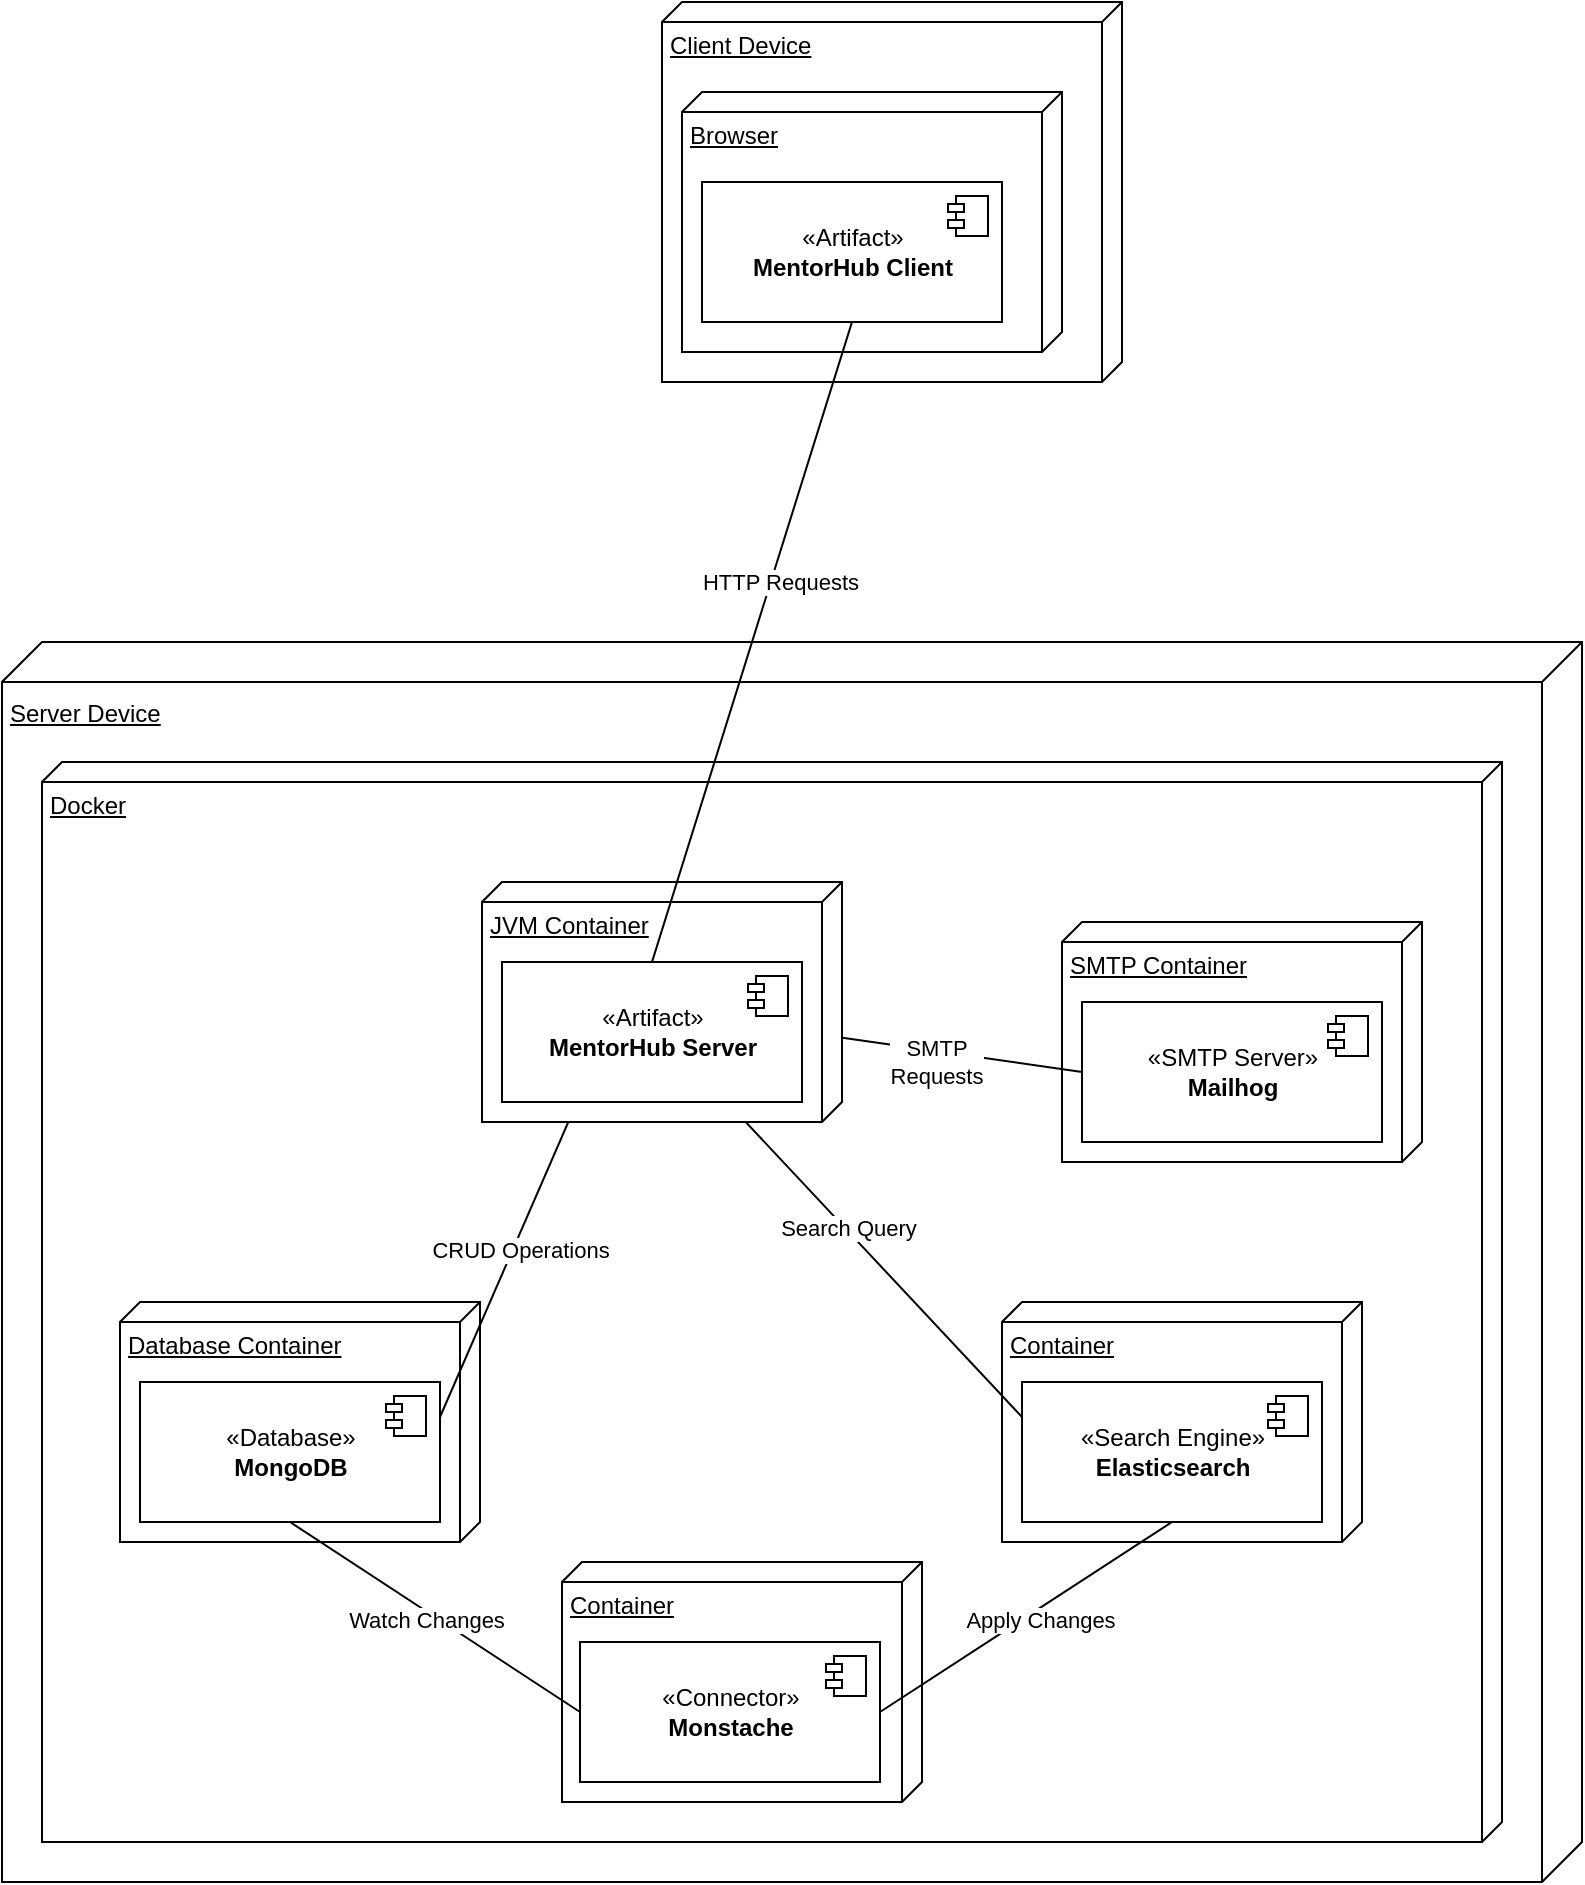 <mxfile version="14.8.0" type="device"><diagram id="QaQXf-RbiwzzzsQBQaK4" name="Page-2"><mxGraphModel dx="2031" dy="2258" grid="1" gridSize="10" guides="1" tooltips="1" connect="1" arrows="1" fold="1" page="1" pageScale="1" pageWidth="827" pageHeight="1169" math="0" shadow="0"><root><mxCell id="3KTELKAaed9P_hZWTEls-0"/><mxCell id="3KTELKAaed9P_hZWTEls-1" parent="3KTELKAaed9P_hZWTEls-0"/><mxCell id="3KTELKAaed9P_hZWTEls-59" value="" style="group" vertex="1" connectable="0" parent="3KTELKAaed9P_hZWTEls-1"><mxGeometry x="19" y="-1055" width="790" height="940" as="geometry"/></mxCell><mxCell id="3KTELKAaed9P_hZWTEls-58" value="&lt;br&gt;Server Device" style="verticalAlign=top;align=left;spacingTop=8;spacingLeft=2;spacingRight=12;shape=cube;size=20;direction=south;fontStyle=4;html=1;" vertex="1" parent="3KTELKAaed9P_hZWTEls-59"><mxGeometry y="320" width="790" height="620" as="geometry"/></mxCell><mxCell id="3KTELKAaed9P_hZWTEls-41" value="Docker" style="verticalAlign=top;align=left;spacingTop=8;spacingLeft=2;spacingRight=12;shape=cube;size=10;direction=south;fontStyle=4;html=1;" vertex="1" parent="3KTELKAaed9P_hZWTEls-59"><mxGeometry x="20" y="380" width="730" height="540" as="geometry"/></mxCell><mxCell id="3KTELKAaed9P_hZWTEls-47" value="" style="group" vertex="1" connectable="0" parent="3KTELKAaed9P_hZWTEls-59"><mxGeometry x="330" width="230" height="190" as="geometry"/></mxCell><mxCell id="3KTELKAaed9P_hZWTEls-43" value="Client Device" style="verticalAlign=top;align=left;spacingTop=8;spacingLeft=2;spacingRight=12;shape=cube;size=10;direction=south;fontStyle=4;html=1;" vertex="1" parent="3KTELKAaed9P_hZWTEls-47"><mxGeometry width="230" height="190" as="geometry"/></mxCell><mxCell id="3KTELKAaed9P_hZWTEls-46" value="Browser" style="verticalAlign=top;align=left;spacingTop=8;spacingLeft=2;spacingRight=12;shape=cube;size=10;direction=south;fontStyle=4;html=1;" vertex="1" parent="3KTELKAaed9P_hZWTEls-47"><mxGeometry x="10" y="45" width="190" height="130" as="geometry"/></mxCell><mxCell id="3KTELKAaed9P_hZWTEls-44" value="«Artifact»&lt;br&gt;&lt;b&gt;MentorHub Client&lt;/b&gt;" style="html=1;dropTarget=0;" vertex="1" parent="3KTELKAaed9P_hZWTEls-47"><mxGeometry x="20" y="90" width="150" height="70" as="geometry"/></mxCell><mxCell id="3KTELKAaed9P_hZWTEls-45" value="" style="shape=module;jettyWidth=8;jettyHeight=4;" vertex="1" parent="3KTELKAaed9P_hZWTEls-44"><mxGeometry x="1" width="20" height="20" relative="1" as="geometry"><mxPoint x="-27" y="7" as="offset"/></mxGeometry></mxCell><mxCell id="3KTELKAaed9P_hZWTEls-7" value="" style="group" vertex="1" connectable="0" parent="3KTELKAaed9P_hZWTEls-59"><mxGeometry x="500" y="650" width="180" height="120" as="geometry"/></mxCell><mxCell id="3KTELKAaed9P_hZWTEls-4" value="Container" style="verticalAlign=top;align=left;spacingTop=8;spacingLeft=2;spacingRight=12;shape=cube;size=10;direction=south;fontStyle=4;html=1;" vertex="1" parent="3KTELKAaed9P_hZWTEls-7"><mxGeometry width="180" height="120" as="geometry"/></mxCell><mxCell id="3KTELKAaed9P_hZWTEls-18" value="«Search Engine»&lt;br&gt;&lt;b&gt;Elasticsearch&lt;/b&gt;" style="html=1;dropTarget=0;" vertex="1" parent="3KTELKAaed9P_hZWTEls-7"><mxGeometry x="10" y="40" width="150" height="70" as="geometry"/></mxCell><mxCell id="3KTELKAaed9P_hZWTEls-19" value="" style="shape=module;jettyWidth=8;jettyHeight=4;" vertex="1" parent="3KTELKAaed9P_hZWTEls-18"><mxGeometry x="1" width="20" height="20" relative="1" as="geometry"><mxPoint x="-27" y="7" as="offset"/></mxGeometry></mxCell><mxCell id="3KTELKAaed9P_hZWTEls-10" value="" style="group" vertex="1" connectable="0" parent="3KTELKAaed9P_hZWTEls-59"><mxGeometry x="280" y="780" width="180" height="120" as="geometry"/></mxCell><mxCell id="3KTELKAaed9P_hZWTEls-8" value="Container" style="verticalAlign=top;align=left;spacingTop=8;spacingLeft=2;spacingRight=12;shape=cube;size=10;direction=south;fontStyle=4;html=1;" vertex="1" parent="3KTELKAaed9P_hZWTEls-10"><mxGeometry width="180" height="120" as="geometry"/></mxCell><mxCell id="3KTELKAaed9P_hZWTEls-20" value="«Connector»&lt;br&gt;&lt;b&gt;Monstache&lt;/b&gt;" style="html=1;dropTarget=0;" vertex="1" parent="3KTELKAaed9P_hZWTEls-10"><mxGeometry x="9" y="40" width="150" height="70" as="geometry"/></mxCell><mxCell id="3KTELKAaed9P_hZWTEls-21" value="" style="shape=module;jettyWidth=8;jettyHeight=4;" vertex="1" parent="3KTELKAaed9P_hZWTEls-20"><mxGeometry x="1" width="20" height="20" relative="1" as="geometry"><mxPoint x="-27" y="7" as="offset"/></mxGeometry></mxCell><mxCell id="3KTELKAaed9P_hZWTEls-24" value="" style="group" vertex="1" connectable="0" parent="3KTELKAaed9P_hZWTEls-59"><mxGeometry x="59" y="650" width="180" height="120" as="geometry"/></mxCell><mxCell id="3KTELKAaed9P_hZWTEls-2" value="Database Container" style="verticalAlign=top;align=left;spacingTop=8;spacingLeft=2;spacingRight=12;shape=cube;size=10;direction=south;fontStyle=4;html=1;" vertex="1" parent="3KTELKAaed9P_hZWTEls-24"><mxGeometry width="180" height="120" as="geometry"/></mxCell><mxCell id="3KTELKAaed9P_hZWTEls-22" value="«Database»&lt;br&gt;&lt;b&gt;MongoDB&lt;/b&gt;" style="html=1;dropTarget=0;" vertex="1" parent="3KTELKAaed9P_hZWTEls-24"><mxGeometry x="10" y="40" width="150" height="70" as="geometry"/></mxCell><mxCell id="3KTELKAaed9P_hZWTEls-23" value="" style="shape=module;jettyWidth=8;jettyHeight=4;" vertex="1" parent="3KTELKAaed9P_hZWTEls-22"><mxGeometry x="1" width="20" height="20" relative="1" as="geometry"><mxPoint x="-27" y="7" as="offset"/></mxGeometry></mxCell><mxCell id="3KTELKAaed9P_hZWTEls-32" value="" style="group" vertex="1" connectable="0" parent="3KTELKAaed9P_hZWTEls-59"><mxGeometry x="530" y="460" width="180" height="120" as="geometry"/></mxCell><mxCell id="3KTELKAaed9P_hZWTEls-28" value="SMTP Container" style="verticalAlign=top;align=left;spacingTop=8;spacingLeft=2;spacingRight=12;shape=cube;size=10;direction=south;fontStyle=4;html=1;" vertex="1" parent="3KTELKAaed9P_hZWTEls-32"><mxGeometry width="180" height="120" as="geometry"/></mxCell><mxCell id="3KTELKAaed9P_hZWTEls-29" value="«SMTP Server»&lt;br&gt;&lt;b&gt;Mailhog&lt;/b&gt;" style="html=1;dropTarget=0;" vertex="1" parent="3KTELKAaed9P_hZWTEls-32"><mxGeometry x="10" y="40" width="150" height="70" as="geometry"/></mxCell><mxCell id="3KTELKAaed9P_hZWTEls-30" value="" style="shape=module;jettyWidth=8;jettyHeight=4;" vertex="1" parent="3KTELKAaed9P_hZWTEls-29"><mxGeometry x="1" width="20" height="20" relative="1" as="geometry"><mxPoint x="-27" y="7" as="offset"/></mxGeometry></mxCell><mxCell id="3KTELKAaed9P_hZWTEls-36" style="rounded=0;sketch=0;jumpStyle=none;orthogonalLoop=1;jettySize=auto;html=1;entryX=0;entryY=0.5;entryDx=0;entryDy=0;startArrow=none;startFill=0;endArrow=none;endFill=0;strokeColor=#000000;exitX=0.5;exitY=1;exitDx=0;exitDy=0;" edge="1" parent="3KTELKAaed9P_hZWTEls-59" source="3KTELKAaed9P_hZWTEls-22" target="3KTELKAaed9P_hZWTEls-20"><mxGeometry x="59" y="440" as="geometry"/></mxCell><mxCell id="3KTELKAaed9P_hZWTEls-52" value="Watch Changes" style="edgeLabel;html=1;align=center;verticalAlign=middle;resizable=0;points=[];" vertex="1" connectable="0" parent="3KTELKAaed9P_hZWTEls-36"><mxGeometry x="-0.034" y="-4" relative="1" as="geometry"><mxPoint as="offset"/></mxGeometry></mxCell><mxCell id="3KTELKAaed9P_hZWTEls-37" style="rounded=0;sketch=0;jumpStyle=none;orthogonalLoop=1;jettySize=auto;html=1;entryX=1;entryY=0.5;entryDx=0;entryDy=0;startArrow=none;startFill=0;endArrow=none;endFill=0;strokeColor=#000000;exitX=0.5;exitY=1;exitDx=0;exitDy=0;" edge="1" parent="3KTELKAaed9P_hZWTEls-59" source="3KTELKAaed9P_hZWTEls-18" target="3KTELKAaed9P_hZWTEls-20"><mxGeometry x="59" y="440" as="geometry"/></mxCell><mxCell id="3KTELKAaed9P_hZWTEls-53" value="Apply Changes" style="edgeLabel;html=1;align=center;verticalAlign=middle;resizable=0;points=[];" vertex="1" connectable="0" parent="3KTELKAaed9P_hZWTEls-37"><mxGeometry x="-0.058" y="5" relative="1" as="geometry"><mxPoint as="offset"/></mxGeometry></mxCell><mxCell id="3KTELKAaed9P_hZWTEls-38" style="rounded=0;sketch=0;jumpStyle=none;orthogonalLoop=1;jettySize=auto;html=1;exitX=0.25;exitY=1;exitDx=0;exitDy=0;entryX=1;entryY=0.25;entryDx=0;entryDy=0;startArrow=none;startFill=0;endArrow=none;endFill=0;strokeColor=#000000;" edge="1" parent="3KTELKAaed9P_hZWTEls-59" source="3KTELKAaed9P_hZWTEls-16" target="3KTELKAaed9P_hZWTEls-22"><mxGeometry x="59" y="440" as="geometry"/></mxCell><mxCell id="3KTELKAaed9P_hZWTEls-50" value="CRUD Operations" style="edgeLabel;html=1;align=center;verticalAlign=middle;resizable=0;points=[];" vertex="1" connectable="0" parent="3KTELKAaed9P_hZWTEls-38"><mxGeometry x="-0.076" y="3" relative="1" as="geometry"><mxPoint as="offset"/></mxGeometry></mxCell><mxCell id="3KTELKAaed9P_hZWTEls-39" style="rounded=0;sketch=0;jumpStyle=none;orthogonalLoop=1;jettySize=auto;html=1;exitX=0.75;exitY=1;exitDx=0;exitDy=0;entryX=0;entryY=0.25;entryDx=0;entryDy=0;startArrow=none;startFill=0;endArrow=none;endFill=0;strokeColor=#000000;" edge="1" parent="3KTELKAaed9P_hZWTEls-59" source="3KTELKAaed9P_hZWTEls-16" target="3KTELKAaed9P_hZWTEls-18"><mxGeometry x="59" y="440" as="geometry"/></mxCell><mxCell id="3KTELKAaed9P_hZWTEls-51" value="Search Query" style="edgeLabel;html=1;align=center;verticalAlign=middle;resizable=0;points=[];" vertex="1" connectable="0" parent="3KTELKAaed9P_hZWTEls-39"><mxGeometry x="-0.2" y="1" relative="1" as="geometry"><mxPoint as="offset"/></mxGeometry></mxCell><mxCell id="3KTELKAaed9P_hZWTEls-40" style="rounded=0;sketch=0;jumpStyle=none;orthogonalLoop=1;jettySize=auto;html=1;entryX=0;entryY=0.5;entryDx=0;entryDy=0;startArrow=none;startFill=0;endArrow=none;endFill=0;strokeColor=#000000;exitX=1;exitY=0.5;exitDx=0;exitDy=0;" edge="1" parent="3KTELKAaed9P_hZWTEls-59" source="3KTELKAaed9P_hZWTEls-16" target="3KTELKAaed9P_hZWTEls-29"><mxGeometry x="59" y="440" as="geometry"/></mxCell><mxCell id="3KTELKAaed9P_hZWTEls-56" value="SMTP&lt;br&gt;Requests" style="edgeLabel;html=1;align=center;verticalAlign=middle;resizable=0;points=[];" vertex="1" connectable="0" parent="3KTELKAaed9P_hZWTEls-40"><mxGeometry x="-0.036" y="-5" relative="1" as="geometry"><mxPoint as="offset"/></mxGeometry></mxCell><mxCell id="3KTELKAaed9P_hZWTEls-57" value="" style="group" vertex="1" connectable="0" parent="3KTELKAaed9P_hZWTEls-59"><mxGeometry x="240" y="440" width="180" height="120" as="geometry"/></mxCell><mxCell id="3KTELKAaed9P_hZWTEls-15" value="JVM Container" style="verticalAlign=top;align=left;spacingTop=8;spacingLeft=2;spacingRight=12;shape=cube;size=10;direction=south;fontStyle=4;html=1;" vertex="1" parent="3KTELKAaed9P_hZWTEls-57"><mxGeometry width="180" height="120" as="geometry"/></mxCell><mxCell id="3KTELKAaed9P_hZWTEls-16" value="«Artifact»&lt;br&gt;&lt;b&gt;MentorHub Server&lt;/b&gt;" style="html=1;dropTarget=0;" vertex="1" parent="3KTELKAaed9P_hZWTEls-57"><mxGeometry x="10" y="40" width="150" height="70" as="geometry"/></mxCell><mxCell id="3KTELKAaed9P_hZWTEls-17" value="" style="shape=module;jettyWidth=8;jettyHeight=4;" vertex="1" parent="3KTELKAaed9P_hZWTEls-16"><mxGeometry x="1" width="20" height="20" relative="1" as="geometry"><mxPoint x="-27" y="7" as="offset"/></mxGeometry></mxCell><mxCell id="3KTELKAaed9P_hZWTEls-48" style="edgeStyle=none;rounded=0;sketch=0;jumpStyle=none;orthogonalLoop=1;jettySize=auto;html=1;entryX=0.5;entryY=0;entryDx=0;entryDy=0;startArrow=none;startFill=0;endArrow=none;endFill=0;strokeColor=#000000;exitX=0.5;exitY=1;exitDx=0;exitDy=0;" edge="1" parent="3KTELKAaed9P_hZWTEls-59" source="3KTELKAaed9P_hZWTEls-44" target="3KTELKAaed9P_hZWTEls-16"><mxGeometry relative="1" as="geometry"/></mxCell><mxCell id="3KTELKAaed9P_hZWTEls-49" value="HTTP Requests" style="edgeLabel;html=1;align=center;verticalAlign=middle;resizable=0;points=[];" vertex="1" connectable="0" parent="3KTELKAaed9P_hZWTEls-48"><mxGeometry x="-0.196" y="4" relative="1" as="geometry"><mxPoint as="offset"/></mxGeometry></mxCell></root></mxGraphModel></diagram></mxfile>